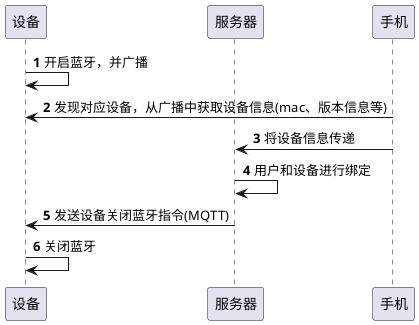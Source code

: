 @startuml
'https://plantuml.com/sequence-diagram

autonumber


participant 设备 as firmware
participant 服务器 as server
participant 手机 as phone


firmware -> firmware: 开启蓝牙，并广播
phone -> firmware: 发现对应设备，从广播中获取设备信息(mac、版本信息等)
phone -> server: 将设备信息传递
server -> server: 用户和设备进行绑定
server -> firmware: 发送设备关闭蓝牙指令(MQTT)
firmware -> firmware: 关闭蓝牙

@enduml
